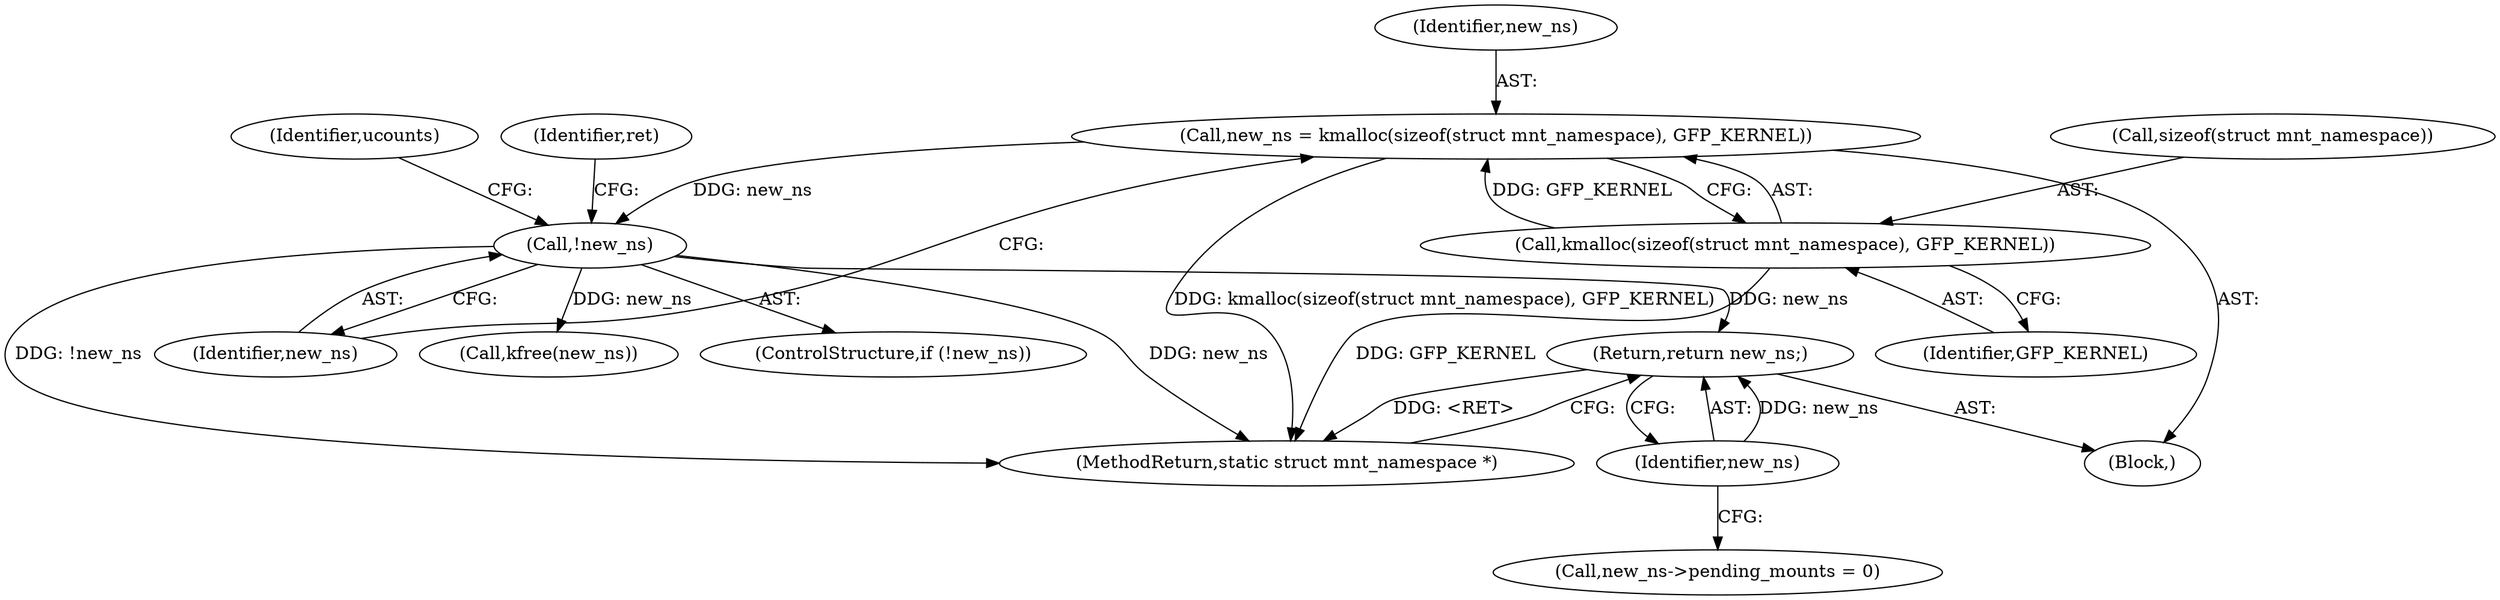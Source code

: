 digraph "0_linux_d29216842a85c7970c536108e093963f02714498@pointer" {
"1000213" [label="(Return,return new_ns;)"];
"1000214" [label="(Identifier,new_ns)"];
"1000124" [label="(Call,!new_ns)"];
"1000117" [label="(Call,new_ns = kmalloc(sizeof(struct mnt_namespace), GFP_KERNEL))"];
"1000119" [label="(Call,kmalloc(sizeof(struct mnt_namespace), GFP_KERNEL))"];
"1000208" [label="(Call,new_ns->pending_mounts = 0)"];
"1000214" [label="(Identifier,new_ns)"];
"1000120" [label="(Call,sizeof(struct mnt_namespace))"];
"1000134" [label="(Identifier,ret)"];
"1000128" [label="(Identifier,ucounts)"];
"1000119" [label="(Call,kmalloc(sizeof(struct mnt_namespace), GFP_KERNEL))"];
"1000117" [label="(Call,new_ns = kmalloc(sizeof(struct mnt_namespace), GFP_KERNEL))"];
"1000125" [label="(Identifier,new_ns)"];
"1000124" [label="(Call,!new_ns)"];
"1000213" [label="(Return,return new_ns;)"];
"1000102" [label="(Block,)"];
"1000143" [label="(Call,kfree(new_ns))"];
"1000118" [label="(Identifier,new_ns)"];
"1000215" [label="(MethodReturn,static struct mnt_namespace *)"];
"1000122" [label="(Identifier,GFP_KERNEL)"];
"1000123" [label="(ControlStructure,if (!new_ns))"];
"1000213" -> "1000102"  [label="AST: "];
"1000213" -> "1000214"  [label="CFG: "];
"1000214" -> "1000213"  [label="AST: "];
"1000215" -> "1000213"  [label="CFG: "];
"1000213" -> "1000215"  [label="DDG: <RET>"];
"1000214" -> "1000213"  [label="DDG: new_ns"];
"1000124" -> "1000213"  [label="DDG: new_ns"];
"1000214" -> "1000208"  [label="CFG: "];
"1000124" -> "1000123"  [label="AST: "];
"1000124" -> "1000125"  [label="CFG: "];
"1000125" -> "1000124"  [label="AST: "];
"1000128" -> "1000124"  [label="CFG: "];
"1000134" -> "1000124"  [label="CFG: "];
"1000124" -> "1000215"  [label="DDG: new_ns"];
"1000124" -> "1000215"  [label="DDG: !new_ns"];
"1000117" -> "1000124"  [label="DDG: new_ns"];
"1000124" -> "1000143"  [label="DDG: new_ns"];
"1000117" -> "1000102"  [label="AST: "];
"1000117" -> "1000119"  [label="CFG: "];
"1000118" -> "1000117"  [label="AST: "];
"1000119" -> "1000117"  [label="AST: "];
"1000125" -> "1000117"  [label="CFG: "];
"1000117" -> "1000215"  [label="DDG: kmalloc(sizeof(struct mnt_namespace), GFP_KERNEL)"];
"1000119" -> "1000117"  [label="DDG: GFP_KERNEL"];
"1000119" -> "1000122"  [label="CFG: "];
"1000120" -> "1000119"  [label="AST: "];
"1000122" -> "1000119"  [label="AST: "];
"1000119" -> "1000215"  [label="DDG: GFP_KERNEL"];
}
